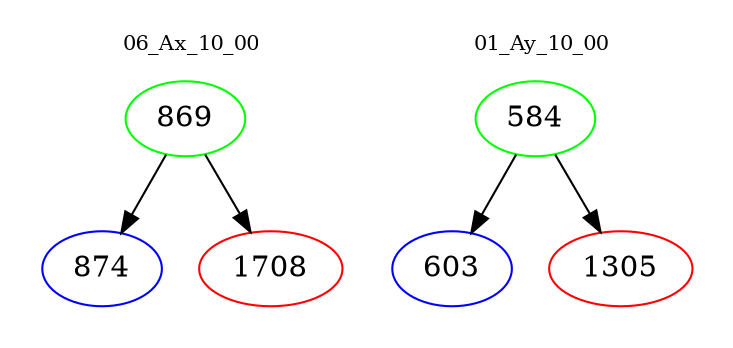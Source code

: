 digraph{
subgraph cluster_0 {
color = white
label = "06_Ax_10_00";
fontsize=10;
T0_869 [label="869", color="green"]
T0_869 -> T0_874 [color="black"]
T0_874 [label="874", color="blue"]
T0_869 -> T0_1708 [color="black"]
T0_1708 [label="1708", color="red"]
}
subgraph cluster_1 {
color = white
label = "01_Ay_10_00";
fontsize=10;
T1_584 [label="584", color="green"]
T1_584 -> T1_603 [color="black"]
T1_603 [label="603", color="blue"]
T1_584 -> T1_1305 [color="black"]
T1_1305 [label="1305", color="red"]
}
}
